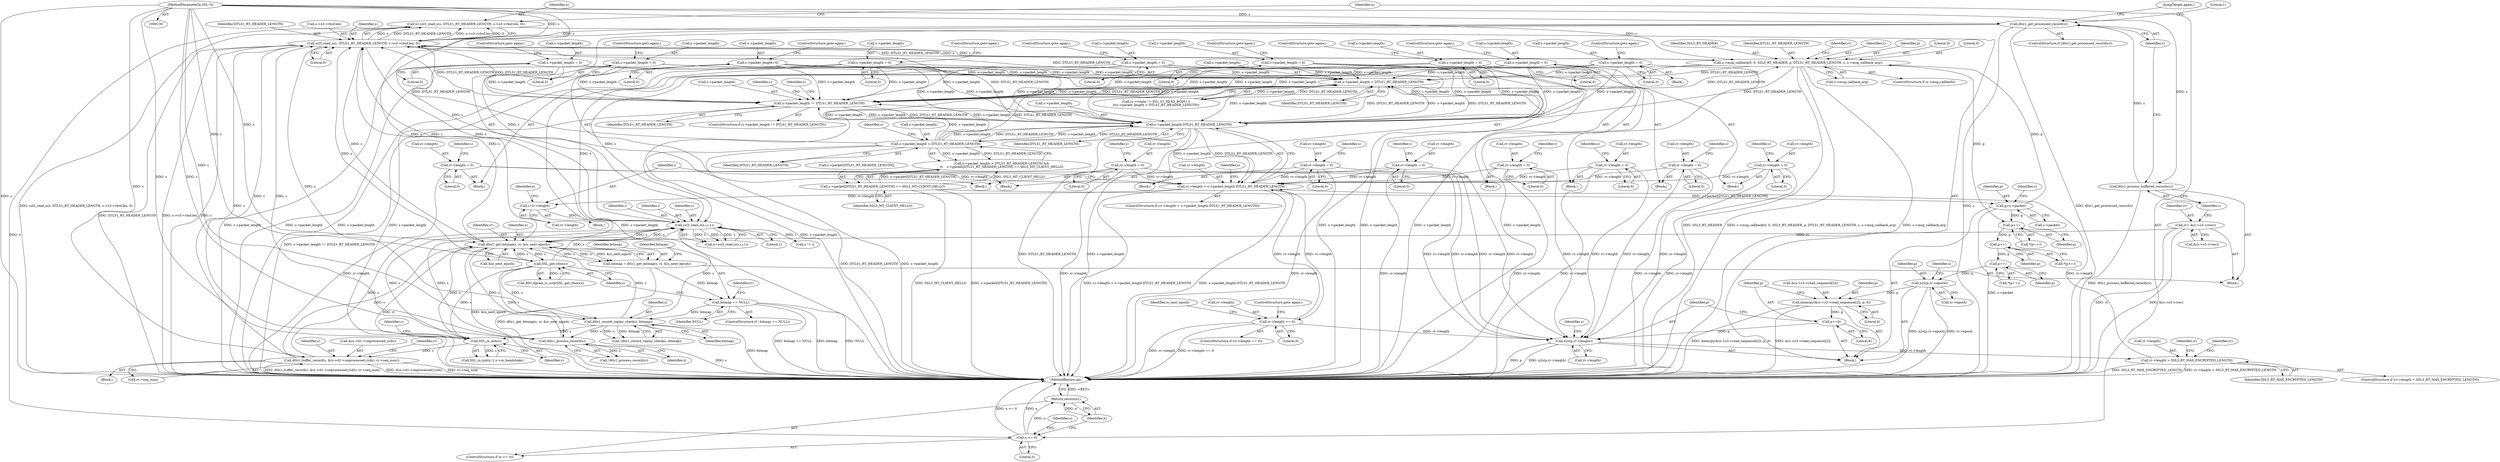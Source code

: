 digraph "1_openssl_103b171d8fc282ef435f8de9afbf7782e312961f_0@API" {
"1000174" [label="(Call,n=ssl3_read_n(s, DTLS1_RT_HEADER_LENGTH, s->s3->rbuf.len, 0))"];
"1000176" [label="(Call,ssl3_read_n(s, DTLS1_RT_HEADER_LENGTH, s->s3->rbuf.len, 0))"];
"1000360" [label="(Call,ssl3_read_n(s,i,i,1))"];
"1000156" [label="(Call,dtls1_get_processed_record(s))"];
"1000153" [label="(Call,dtls1_process_buffered_records(s))"];
"1000131" [label="(MethodParameterIn,SSL *s)"];
"1000220" [label="(Call,s->msg_callback(0, 0, SSL3_RT_HEADER, p, DTLS1_RT_HEADER_LENGTH, s, s->msg_callback_arg))"];
"1000211" [label="(Call,p=s->packet)"];
"1000436" [label="(Call,s->packet[DTLS1_RT_HEADER_LENGTH] == SSL3_MT_CLIENT_HELLO)"];
"1000194" [label="(Call,s->packet_length != DTLS1_RT_HEADER_LENGTH)"];
"1000375" [label="(Call,s->packet_length = 0)"];
"1000200" [label="(Call,s->packet_length = 0)"];
"1000168" [label="(Call,s->packet_length < DTLS1_RT_HEADER_LENGTH)"];
"1000347" [label="(Call,s->packet_length-DTLS1_RT_HEADER_LENGTH)"];
"1000431" [label="(Call,s->packet_length > DTLS1_RT_HEADER_LENGTH)"];
"1000500" [label="(Call,s->packet_length = 0)"];
"1000296" [label="(Call,s->packet_length = 0)"];
"1000516" [label="(Call,s->packet_length = 0)"];
"1000453" [label="(Call,s->packet_length=0)"];
"1000336" [label="(Call,s->packet_length = 0)"];
"1000403" [label="(Call,s->packet_length = 0)"];
"1000318" [label="(Call,s->packet_length = 0)"];
"1000472" [label="(Call,SSL_in_init(s))"];
"1000412" [label="(Call,SSL_get_rbio(s))"];
"1000388" [label="(Call,dtls1_get_bitmap(s, rr, &is_next_epoch))"];
"1000484" [label="(Call,dtls1_buffer_record(s, &(s->d1->unprocessed_rcds), rr->seq_num))"];
"1000508" [label="(Call,dtls1_process_record(s))"];
"1000444" [label="(Call,dtls1_record_replay_check(s, bitmap))"];
"1000394" [label="(Call,bitmap == NULL)"];
"1000386" [label="(Call,bitmap = dtls1_get_bitmap(s, rr, &is_next_epoch))"];
"1000145" [label="(Call,rr= &(s->s3->rrec))"];
"1000353" [label="(Call,i=rr->length)"];
"1000343" [label="(Call,rr->length > s->packet_length-DTLS1_RT_HEADER_LENGTH)"];
"1000325" [label="(Call,rr->length > SSL3_RT_MAX_ENCRYPTED_LENGTH)"];
"1000273" [label="(Call,n2s(p,rr->length))"];
"1000270" [label="(Call,p+=6)"];
"1000259" [label="(Call,memcpy(&(s->s3->read_sequence[2]), p, 6))"];
"1000254" [label="(Call,n2s(p,rr->epoch))"];
"1000245" [label="(Call,p++)"];
"1000240" [label="(Call,p++)"];
"1000235" [label="(Call,p++)"];
"1000460" [label="(Call,rr->length == 0)"];
"1000291" [label="(Call,rr->length = 0)"];
"1000495" [label="(Call,rr->length = 0)"];
"1000331" [label="(Call,rr->length = 0)"];
"1000448" [label="(Call,rr->length = 0)"];
"1000511" [label="(Call,rr->length = 0)"];
"1000313" [label="(Call,rr->length = 0)"];
"1000398" [label="(Call,rr->length = 0)"];
"1000370" [label="(Call,rr->length = 0)"];
"1000188" [label="(Call,n <= 0)"];
"1000191" [label="(Return,return(n);)"];
"1000292" [label="(Call,rr->length)"];
"1000509" [label="(Identifier,s)"];
"1000326" [label="(Call,rr->length)"];
"1000467" [label="(Identifier,is_next_epoch)"];
"1000486" [label="(Call,&(s->d1->unprocessed_rcds))"];
"1000445" [label="(Identifier,s)"];
"1000464" [label="(Literal,0)"];
"1000220" [label="(Call,s->msg_callback(0, 0, SSL3_RT_HEADER, p, DTLS1_RT_HEADER_LENGTH, s, s->msg_callback_arg))"];
"1000362" [label="(Identifier,i)"];
"1000186" [label="(Literal,0)"];
"1000314" [label="(Call,rr->length)"];
"1000232" [label="(Identifier,rr)"];
"1000273" [label="(Call,n2s(p,rr->length))"];
"1000212" [label="(Identifier,p)"];
"1000386" [label="(Call,bitmap = dtls1_get_bitmap(s, rr, &is_next_epoch))"];
"1000270" [label="(Call,p+=6)"];
"1000380" [label="(ControlStructure,goto again;)"];
"1000301" [label="(ControlStructure,goto again;)"];
"1000213" [label="(Call,s->packet)"];
"1000505" [label="(ControlStructure,goto again;)"];
"1000156" [label="(Call,dtls1_get_processed_record(s))"];
"1000468" [label="(Block,)"];
"1000290" [label="(Block,)"];
"1000271" [label="(Identifier,p)"];
"1000390" [label="(Identifier,rr)"];
"1000404" [label="(Call,s->packet_length)"];
"1000211" [label="(Call,p=s->packet)"];
"1000146" [label="(Identifier,rr)"];
"1000460" [label="(Call,rr->length == 0)"];
"1000178" [label="(Identifier,DTLS1_RT_HEADER_LENGTH)"];
"1000511" [label="(Call,rr->length = 0)"];
"1000240" [label="(Call,p++)"];
"1000402" [label="(Literal,0)"];
"1000461" [label="(Call,rr->length)"];
"1000344" [label="(Call,rr->length)"];
"1000162" [label="(Call,(s->rstate != SSL_ST_READ_BODY) ||\n\t\t(s->packet_length < DTLS1_RT_HEADER_LENGTH))"];
"1000275" [label="(Call,rr->length)"];
"1000241" [label="(Identifier,p)"];
"1000454" [label="(Call,s->packet_length)"];
"1000195" [label="(Call,s->packet_length)"];
"1000154" [label="(Identifier,s)"];
"1000179" [label="(Call,s->s3->rbuf.len)"];
"1000176" [label="(Call,ssl3_read_n(s, DTLS1_RT_HEADER_LENGTH, s->s3->rbuf.len, 0))"];
"1000510" [label="(Block,)"];
"1000132" [label="(Block,)"];
"1000313" [label="(Call,rr->length = 0)"];
"1000447" [label="(Block,)"];
"1000145" [label="(Call,rr= &(s->s3->rrec))"];
"1000234" [label="(Call,*(p++))"];
"1000431" [label="(Call,s->packet_length > DTLS1_RT_HEADER_LENGTH)"];
"1000484" [label="(Call,dtls1_buffer_record(s, &(s->d1->unprocessed_rcds), rr->seq_num))"];
"1000395" [label="(Identifier,bitmap)"];
"1000379" [label="(Literal,0)"];
"1000352" [label="(Block,)"];
"1000236" [label="(Identifier,p)"];
"1000227" [label="(Call,s->msg_callback_arg)"];
"1000325" [label="(Call,rr->length > SSL3_RT_MAX_ENCRYPTED_LENGTH)"];
"1000512" [label="(Call,rr->length)"];
"1000319" [label="(Call,s->packet_length)"];
"1000495" [label="(Call,rr->length = 0)"];
"1000473" [label="(Identifier,s)"];
"1000335" [label="(Literal,0)"];
"1000177" [label="(Identifier,s)"];
"1000446" [label="(Identifier,bitmap)"];
"1000297" [label="(Call,s->packet_length)"];
"1000291" [label="(Call,rr->length = 0)"];
"1000331" [label="(Call,rr->length = 0)"];
"1000398" [label="(Call,rr->length = 0)"];
"1000256" [label="(Call,rr->epoch)"];
"1000483" [label="(Block,)"];
"1000496" [label="(Call,rr->length)"];
"1000371" [label="(Call,rr->length)"];
"1000205" [label="(ControlStructure,goto again;)"];
"1000458" [label="(ControlStructure,goto again;)"];
"1000323" [label="(ControlStructure,goto again;)"];
"1000443" [label="(Call,!dtls1_record_replay_check(s, bitmap))"];
"1000189" [label="(Identifier,n)"];
"1000453" [label="(Call,s->packet_length=0)"];
"1000520" [label="(Literal,0)"];
"1000340" [label="(Literal,0)"];
"1000432" [label="(Call,s->packet_length)"];
"1000457" [label="(Literal,0)"];
"1000160" [label="(JumpTarget,again:)"];
"1000216" [label="(ControlStructure,if (s->msg_callback))"];
"1000169" [label="(Call,s->packet_length)"];
"1000492" [label="(Call,rr->seq_num)"];
"1000200" [label="(Call,s->packet_length = 0)"];
"1000264" [label="(Identifier,s)"];
"1000245" [label="(Call,p++)"];
"1000375" [label="(Call,s->packet_length = 0)"];
"1000452" [label="(Literal,0)"];
"1000341" [label="(ControlStructure,goto again;)"];
"1000168" [label="(Call,s->packet_length < DTLS1_RT_HEADER_LENGTH)"];
"1000407" [label="(Literal,0)"];
"1000400" [label="(Identifier,rr)"];
"1000244" [label="(Call,*(p++))"];
"1000383" [label="(Identifier,s)"];
"1000272" [label="(Literal,6)"];
"1000226" [label="(Identifier,s)"];
"1000343" [label="(Call,rr->length > s->packet_length-DTLS1_RT_HEADER_LENGTH)"];
"1000192" [label="(Identifier,n)"];
"1000260" [label="(Call,&(s->s3->read_sequence[2]))"];
"1000361" [label="(Identifier,s)"];
"1000405" [label="(Identifier,s)"];
"1000521" [label="(ControlStructure,goto again;)"];
"1000351" [label="(Identifier,DTLS1_RT_HEADER_LENGTH)"];
"1000318" [label="(Call,s->packet_length = 0)"];
"1000296" [label="(Call,s->packet_length = 0)"];
"1000444" [label="(Call,dtls1_record_replay_check(s, bitmap))"];
"1000436" [label="(Call,s->packet[DTLS1_RT_HEADER_LENGTH] == SSL3_MT_CLIENT_HELLO)"];
"1000348" [label="(Call,s->packet_length)"];
"1000497" [label="(Identifier,rr)"];
"1000387" [label="(Identifier,bitmap)"];
"1000175" [label="(Identifier,n)"];
"1000370" [label="(Call,rr->length = 0)"];
"1000224" [label="(Identifier,p)"];
"1000437" [label="(Call,s->packet[DTLS1_RT_HEADER_LENGTH])"];
"1000330" [label="(Block,)"];
"1000345" [label="(Identifier,rr)"];
"1000475" [label="(Identifier,s)"];
"1000281" [label="(Identifier,s)"];
"1000360" [label="(Call,ssl3_read_n(s,i,i,1))"];
"1000222" [label="(Literal,0)"];
"1000517" [label="(Call,s->packet_length)"];
"1000448" [label="(Call,rr->length = 0)"];
"1000155" [label="(ControlStructure,if (dtls1_get_processed_record(s)))"];
"1000157" [label="(Identifier,s)"];
"1000204" [label="(Literal,0)"];
"1000485" [label="(Identifier,s)"];
"1000190" [label="(Literal,0)"];
"1000359" [label="(Identifier,n)"];
"1000337" [label="(Call,s->packet_length)"];
"1000465" [label="(ControlStructure,goto again;)"];
"1000449" [label="(Call,rr->length)"];
"1000147" [label="(Call,&(s->s3->rrec))"];
"1000354" [label="(Identifier,i)"];
"1000393" [label="(ControlStructure,if ( bitmap == NULL))"];
"1000376" [label="(Call,s->packet_length)"];
"1000320" [label="(Identifier,s)"];
"1000153" [label="(Call,dtls1_process_buffered_records(s))"];
"1000300" [label="(Literal,0)"];
"1000131" [label="(MethodParameterIn,SSL *s)"];
"1000347" [label="(Call,s->packet_length-DTLS1_RT_HEADER_LENGTH)"];
"1000329" [label="(Identifier,SSL3_RT_MAX_ENCRYPTED_LENGTH)"];
"1000269" [label="(Literal,6)"];
"1000338" [label="(Identifier,s)"];
"1000507" [label="(Call,!dtls1_process_record(s))"];
"1000268" [label="(Identifier,p)"];
"1000358" [label="(Call,n=ssl3_read_n(s,i,i,1))"];
"1000408" [label="(ControlStructure,goto again;)"];
"1000274" [label="(Identifier,p)"];
"1000174" [label="(Call,n=ssl3_read_n(s, DTLS1_RT_HEADER_LENGTH, s->s3->rbuf.len, 0))"];
"1000516" [label="(Call,s->packet_length = 0)"];
"1000524" [label="(MethodReturn,int)"];
"1000317" [label="(Literal,0)"];
"1000336" [label="(Call,s->packet_length = 0)"];
"1000394" [label="(Call,bitmap == NULL)"];
"1000259" [label="(Call,memcpy(&(s->s3->read_sequence[2]), p, 6))"];
"1000208" [label="(Identifier,s)"];
"1000403" [label="(Call,s->packet_length = 0)"];
"1000389" [label="(Identifier,s)"];
"1000342" [label="(ControlStructure,if (rr->length > s->packet_length-DTLS1_RT_HEADER_LENGTH))"];
"1000515" [label="(Literal,0)"];
"1000324" [label="(ControlStructure,if (rr->length > SSL3_RT_MAX_ENCRYPTED_LENGTH))"];
"1000369" [label="(Block,)"];
"1000364" [label="(Literal,1)"];
"1000254" [label="(Call,n2s(p,rr->epoch))"];
"1000439" [label="(Identifier,s)"];
"1000388" [label="(Call,dtls1_get_bitmap(s, rr, &is_next_epoch))"];
"1000188" [label="(Call,n <= 0)"];
"1000198" [label="(Identifier,DTLS1_RT_HEADER_LENGTH)"];
"1000413" [label="(Identifier,s)"];
"1000196" [label="(Identifier,s)"];
"1000355" [label="(Call,rr->length)"];
"1000374" [label="(Literal,0)"];
"1000500" [label="(Call,s->packet_length = 0)"];
"1000221" [label="(Literal,0)"];
"1000246" [label="(Identifier,p)"];
"1000411" [label="(Call,BIO_dgram_is_sctp(SSL_get_rbio(s)))"];
"1000191" [label="(Return,return(n);)"];
"1000223" [label="(Identifier,SSL3_RT_HEADER)"];
"1000194" [label="(Call,s->packet_length != DTLS1_RT_HEADER_LENGTH)"];
"1000332" [label="(Call,rr->length)"];
"1000225" [label="(Identifier,DTLS1_RT_HEADER_LENGTH)"];
"1000518" [label="(Identifier,s)"];
"1000295" [label="(Literal,0)"];
"1000499" [label="(Literal,0)"];
"1000502" [label="(Identifier,s)"];
"1000504" [label="(Literal,0)"];
"1000471" [label="(Call,SSL_in_init(s) || s->in_handshake)"];
"1000353" [label="(Call,i=rr->length)"];
"1000298" [label="(Identifier,s)"];
"1000312" [label="(Block,)"];
"1000391" [label="(Call,&is_next_epoch)"];
"1000501" [label="(Call,s->packet_length)"];
"1000396" [label="(Identifier,NULL)"];
"1000472" [label="(Call,SSL_in_init(s))"];
"1000508" [label="(Call,dtls1_process_record(s))"];
"1000159" [label="(Literal,1)"];
"1000187" [label="(ControlStructure,if (n <= 0))"];
"1000377" [label="(Identifier,s)"];
"1000255" [label="(Identifier,p)"];
"1000322" [label="(Literal,0)"];
"1000235" [label="(Call,p++)"];
"1000397" [label="(Block,)"];
"1000202" [label="(Identifier,s)"];
"1000399" [label="(Call,rr->length)"];
"1000201" [label="(Call,s->packet_length)"];
"1000430" [label="(Call,s->packet_length > DTLS1_RT_HEADER_LENGTH &&\n\t\t    s->packet[DTLS1_RT_HEADER_LENGTH] == SSL3_MT_CLIENT_HELLO)"];
"1000412" [label="(Call,SSL_get_rbio(s))"];
"1000455" [label="(Identifier,s)"];
"1000173" [label="(Block,)"];
"1000218" [label="(Identifier,s)"];
"1000333" [label="(Identifier,rr)"];
"1000459" [label="(ControlStructure,if (rr->length == 0))"];
"1000442" [label="(Identifier,SSL3_MT_CLIENT_HELLO)"];
"1000172" [label="(Identifier,DTLS1_RT_HEADER_LENGTH)"];
"1000199" [label="(Block,)"];
"1000363" [label="(Identifier,i)"];
"1000193" [label="(ControlStructure,if (s->packet_length != DTLS1_RT_HEADER_LENGTH))"];
"1000435" [label="(Identifier,DTLS1_RT_HEADER_LENGTH)"];
"1000239" [label="(Call,*(p++))"];
"1000366" [label="(Call,n != i)"];
"1000174" -> "1000173"  [label="AST: "];
"1000174" -> "1000176"  [label="CFG: "];
"1000175" -> "1000174"  [label="AST: "];
"1000176" -> "1000174"  [label="AST: "];
"1000189" -> "1000174"  [label="CFG: "];
"1000174" -> "1000524"  [label="DDG: ssl3_read_n(s, DTLS1_RT_HEADER_LENGTH, s->s3->rbuf.len, 0)"];
"1000176" -> "1000174"  [label="DDG: s"];
"1000176" -> "1000174"  [label="DDG: DTLS1_RT_HEADER_LENGTH"];
"1000176" -> "1000174"  [label="DDG: s->s3->rbuf.len"];
"1000176" -> "1000174"  [label="DDG: 0"];
"1000174" -> "1000188"  [label="DDG: n"];
"1000176" -> "1000186"  [label="CFG: "];
"1000177" -> "1000176"  [label="AST: "];
"1000178" -> "1000176"  [label="AST: "];
"1000179" -> "1000176"  [label="AST: "];
"1000186" -> "1000176"  [label="AST: "];
"1000176" -> "1000524"  [label="DDG: DTLS1_RT_HEADER_LENGTH"];
"1000176" -> "1000524"  [label="DDG: s->s3->rbuf.len"];
"1000176" -> "1000524"  [label="DDG: s"];
"1000360" -> "1000176"  [label="DDG: s"];
"1000156" -> "1000176"  [label="DDG: s"];
"1000220" -> "1000176"  [label="DDG: s"];
"1000220" -> "1000176"  [label="DDG: DTLS1_RT_HEADER_LENGTH"];
"1000472" -> "1000176"  [label="DDG: s"];
"1000484" -> "1000176"  [label="DDG: s"];
"1000508" -> "1000176"  [label="DDG: s"];
"1000388" -> "1000176"  [label="DDG: s"];
"1000412" -> "1000176"  [label="DDG: s"];
"1000444" -> "1000176"  [label="DDG: s"];
"1000131" -> "1000176"  [label="DDG: s"];
"1000347" -> "1000176"  [label="DDG: DTLS1_RT_HEADER_LENGTH"];
"1000431" -> "1000176"  [label="DDG: DTLS1_RT_HEADER_LENGTH"];
"1000194" -> "1000176"  [label="DDG: DTLS1_RT_HEADER_LENGTH"];
"1000168" -> "1000176"  [label="DDG: DTLS1_RT_HEADER_LENGTH"];
"1000176" -> "1000194"  [label="DDG: DTLS1_RT_HEADER_LENGTH"];
"1000176" -> "1000220"  [label="DDG: s"];
"1000176" -> "1000360"  [label="DDG: s"];
"1000176" -> "1000388"  [label="DDG: s"];
"1000360" -> "1000358"  [label="AST: "];
"1000360" -> "1000364"  [label="CFG: "];
"1000361" -> "1000360"  [label="AST: "];
"1000362" -> "1000360"  [label="AST: "];
"1000363" -> "1000360"  [label="AST: "];
"1000364" -> "1000360"  [label="AST: "];
"1000358" -> "1000360"  [label="CFG: "];
"1000360" -> "1000358"  [label="DDG: s"];
"1000360" -> "1000358"  [label="DDG: i"];
"1000360" -> "1000358"  [label="DDG: 1"];
"1000156" -> "1000360"  [label="DDG: s"];
"1000220" -> "1000360"  [label="DDG: s"];
"1000472" -> "1000360"  [label="DDG: s"];
"1000484" -> "1000360"  [label="DDG: s"];
"1000508" -> "1000360"  [label="DDG: s"];
"1000388" -> "1000360"  [label="DDG: s"];
"1000412" -> "1000360"  [label="DDG: s"];
"1000444" -> "1000360"  [label="DDG: s"];
"1000131" -> "1000360"  [label="DDG: s"];
"1000353" -> "1000360"  [label="DDG: i"];
"1000360" -> "1000366"  [label="DDG: i"];
"1000360" -> "1000388"  [label="DDG: s"];
"1000156" -> "1000155"  [label="AST: "];
"1000156" -> "1000157"  [label="CFG: "];
"1000157" -> "1000156"  [label="AST: "];
"1000159" -> "1000156"  [label="CFG: "];
"1000160" -> "1000156"  [label="CFG: "];
"1000156" -> "1000524"  [label="DDG: s"];
"1000156" -> "1000524"  [label="DDG: dtls1_get_processed_record(s)"];
"1000153" -> "1000156"  [label="DDG: s"];
"1000131" -> "1000156"  [label="DDG: s"];
"1000156" -> "1000388"  [label="DDG: s"];
"1000153" -> "1000132"  [label="AST: "];
"1000153" -> "1000154"  [label="CFG: "];
"1000154" -> "1000153"  [label="AST: "];
"1000157" -> "1000153"  [label="CFG: "];
"1000153" -> "1000524"  [label="DDG: dtls1_process_buffered_records(s)"];
"1000131" -> "1000153"  [label="DDG: s"];
"1000131" -> "1000130"  [label="AST: "];
"1000131" -> "1000524"  [label="DDG: s"];
"1000131" -> "1000220"  [label="DDG: s"];
"1000131" -> "1000388"  [label="DDG: s"];
"1000131" -> "1000412"  [label="DDG: s"];
"1000131" -> "1000444"  [label="DDG: s"];
"1000131" -> "1000472"  [label="DDG: s"];
"1000131" -> "1000484"  [label="DDG: s"];
"1000131" -> "1000508"  [label="DDG: s"];
"1000220" -> "1000216"  [label="AST: "];
"1000220" -> "1000227"  [label="CFG: "];
"1000221" -> "1000220"  [label="AST: "];
"1000222" -> "1000220"  [label="AST: "];
"1000223" -> "1000220"  [label="AST: "];
"1000224" -> "1000220"  [label="AST: "];
"1000225" -> "1000220"  [label="AST: "];
"1000226" -> "1000220"  [label="AST: "];
"1000227" -> "1000220"  [label="AST: "];
"1000232" -> "1000220"  [label="CFG: "];
"1000220" -> "1000524"  [label="DDG: s->msg_callback_arg"];
"1000220" -> "1000524"  [label="DDG: SSL3_RT_HEADER"];
"1000220" -> "1000524"  [label="DDG: s->msg_callback(0, 0, SSL3_RT_HEADER, p, DTLS1_RT_HEADER_LENGTH, s, s->msg_callback_arg)"];
"1000220" -> "1000168"  [label="DDG: DTLS1_RT_HEADER_LENGTH"];
"1000211" -> "1000220"  [label="DDG: p"];
"1000194" -> "1000220"  [label="DDG: DTLS1_RT_HEADER_LENGTH"];
"1000220" -> "1000235"  [label="DDG: p"];
"1000220" -> "1000347"  [label="DDG: DTLS1_RT_HEADER_LENGTH"];
"1000220" -> "1000388"  [label="DDG: s"];
"1000211" -> "1000173"  [label="AST: "];
"1000211" -> "1000213"  [label="CFG: "];
"1000212" -> "1000211"  [label="AST: "];
"1000213" -> "1000211"  [label="AST: "];
"1000218" -> "1000211"  [label="CFG: "];
"1000211" -> "1000524"  [label="DDG: s->packet"];
"1000436" -> "1000211"  [label="DDG: s->packet[DTLS1_RT_HEADER_LENGTH]"];
"1000211" -> "1000235"  [label="DDG: p"];
"1000436" -> "1000430"  [label="AST: "];
"1000436" -> "1000442"  [label="CFG: "];
"1000437" -> "1000436"  [label="AST: "];
"1000442" -> "1000436"  [label="AST: "];
"1000430" -> "1000436"  [label="CFG: "];
"1000436" -> "1000524"  [label="DDG: SSL3_MT_CLIENT_HELLO"];
"1000436" -> "1000524"  [label="DDG: s->packet[DTLS1_RT_HEADER_LENGTH]"];
"1000436" -> "1000430"  [label="DDG: s->packet[DTLS1_RT_HEADER_LENGTH]"];
"1000436" -> "1000430"  [label="DDG: SSL3_MT_CLIENT_HELLO"];
"1000194" -> "1000193"  [label="AST: "];
"1000194" -> "1000198"  [label="CFG: "];
"1000195" -> "1000194"  [label="AST: "];
"1000198" -> "1000194"  [label="AST: "];
"1000202" -> "1000194"  [label="CFG: "];
"1000208" -> "1000194"  [label="CFG: "];
"1000194" -> "1000524"  [label="DDG: s->packet_length != DTLS1_RT_HEADER_LENGTH"];
"1000194" -> "1000168"  [label="DDG: DTLS1_RT_HEADER_LENGTH"];
"1000375" -> "1000194"  [label="DDG: s->packet_length"];
"1000200" -> "1000194"  [label="DDG: s->packet_length"];
"1000168" -> "1000194"  [label="DDG: s->packet_length"];
"1000347" -> "1000194"  [label="DDG: s->packet_length"];
"1000431" -> "1000194"  [label="DDG: s->packet_length"];
"1000500" -> "1000194"  [label="DDG: s->packet_length"];
"1000296" -> "1000194"  [label="DDG: s->packet_length"];
"1000516" -> "1000194"  [label="DDG: s->packet_length"];
"1000453" -> "1000194"  [label="DDG: s->packet_length"];
"1000336" -> "1000194"  [label="DDG: s->packet_length"];
"1000403" -> "1000194"  [label="DDG: s->packet_length"];
"1000318" -> "1000194"  [label="DDG: s->packet_length"];
"1000194" -> "1000347"  [label="DDG: s->packet_length"];
"1000194" -> "1000347"  [label="DDG: DTLS1_RT_HEADER_LENGTH"];
"1000375" -> "1000369"  [label="AST: "];
"1000375" -> "1000379"  [label="CFG: "];
"1000376" -> "1000375"  [label="AST: "];
"1000379" -> "1000375"  [label="AST: "];
"1000380" -> "1000375"  [label="CFG: "];
"1000375" -> "1000524"  [label="DDG: s->packet_length"];
"1000375" -> "1000168"  [label="DDG: s->packet_length"];
"1000375" -> "1000347"  [label="DDG: s->packet_length"];
"1000200" -> "1000199"  [label="AST: "];
"1000200" -> "1000204"  [label="CFG: "];
"1000201" -> "1000200"  [label="AST: "];
"1000204" -> "1000200"  [label="AST: "];
"1000205" -> "1000200"  [label="CFG: "];
"1000200" -> "1000524"  [label="DDG: s->packet_length"];
"1000200" -> "1000168"  [label="DDG: s->packet_length"];
"1000200" -> "1000347"  [label="DDG: s->packet_length"];
"1000168" -> "1000162"  [label="AST: "];
"1000168" -> "1000172"  [label="CFG: "];
"1000169" -> "1000168"  [label="AST: "];
"1000172" -> "1000168"  [label="AST: "];
"1000162" -> "1000168"  [label="CFG: "];
"1000168" -> "1000524"  [label="DDG: s->packet_length"];
"1000168" -> "1000162"  [label="DDG: s->packet_length"];
"1000168" -> "1000162"  [label="DDG: DTLS1_RT_HEADER_LENGTH"];
"1000347" -> "1000168"  [label="DDG: s->packet_length"];
"1000347" -> "1000168"  [label="DDG: DTLS1_RT_HEADER_LENGTH"];
"1000431" -> "1000168"  [label="DDG: s->packet_length"];
"1000431" -> "1000168"  [label="DDG: DTLS1_RT_HEADER_LENGTH"];
"1000500" -> "1000168"  [label="DDG: s->packet_length"];
"1000296" -> "1000168"  [label="DDG: s->packet_length"];
"1000516" -> "1000168"  [label="DDG: s->packet_length"];
"1000453" -> "1000168"  [label="DDG: s->packet_length"];
"1000336" -> "1000168"  [label="DDG: s->packet_length"];
"1000403" -> "1000168"  [label="DDG: s->packet_length"];
"1000318" -> "1000168"  [label="DDG: s->packet_length"];
"1000168" -> "1000347"  [label="DDG: s->packet_length"];
"1000168" -> "1000347"  [label="DDG: DTLS1_RT_HEADER_LENGTH"];
"1000347" -> "1000343"  [label="AST: "];
"1000347" -> "1000351"  [label="CFG: "];
"1000348" -> "1000347"  [label="AST: "];
"1000351" -> "1000347"  [label="AST: "];
"1000343" -> "1000347"  [label="CFG: "];
"1000347" -> "1000524"  [label="DDG: DTLS1_RT_HEADER_LENGTH"];
"1000347" -> "1000524"  [label="DDG: s->packet_length"];
"1000347" -> "1000343"  [label="DDG: s->packet_length"];
"1000347" -> "1000343"  [label="DDG: DTLS1_RT_HEADER_LENGTH"];
"1000431" -> "1000347"  [label="DDG: s->packet_length"];
"1000431" -> "1000347"  [label="DDG: DTLS1_RT_HEADER_LENGTH"];
"1000500" -> "1000347"  [label="DDG: s->packet_length"];
"1000296" -> "1000347"  [label="DDG: s->packet_length"];
"1000516" -> "1000347"  [label="DDG: s->packet_length"];
"1000453" -> "1000347"  [label="DDG: s->packet_length"];
"1000336" -> "1000347"  [label="DDG: s->packet_length"];
"1000403" -> "1000347"  [label="DDG: s->packet_length"];
"1000318" -> "1000347"  [label="DDG: s->packet_length"];
"1000347" -> "1000431"  [label="DDG: s->packet_length"];
"1000347" -> "1000431"  [label="DDG: DTLS1_RT_HEADER_LENGTH"];
"1000431" -> "1000430"  [label="AST: "];
"1000431" -> "1000435"  [label="CFG: "];
"1000432" -> "1000431"  [label="AST: "];
"1000435" -> "1000431"  [label="AST: "];
"1000439" -> "1000431"  [label="CFG: "];
"1000430" -> "1000431"  [label="CFG: "];
"1000431" -> "1000524"  [label="DDG: s->packet_length"];
"1000431" -> "1000524"  [label="DDG: DTLS1_RT_HEADER_LENGTH"];
"1000431" -> "1000430"  [label="DDG: s->packet_length"];
"1000431" -> "1000430"  [label="DDG: DTLS1_RT_HEADER_LENGTH"];
"1000500" -> "1000468"  [label="AST: "];
"1000500" -> "1000504"  [label="CFG: "];
"1000501" -> "1000500"  [label="AST: "];
"1000504" -> "1000500"  [label="AST: "];
"1000505" -> "1000500"  [label="CFG: "];
"1000500" -> "1000524"  [label="DDG: s->packet_length"];
"1000296" -> "1000290"  [label="AST: "];
"1000296" -> "1000300"  [label="CFG: "];
"1000297" -> "1000296"  [label="AST: "];
"1000300" -> "1000296"  [label="AST: "];
"1000301" -> "1000296"  [label="CFG: "];
"1000296" -> "1000524"  [label="DDG: s->packet_length"];
"1000516" -> "1000510"  [label="AST: "];
"1000516" -> "1000520"  [label="CFG: "];
"1000517" -> "1000516"  [label="AST: "];
"1000520" -> "1000516"  [label="AST: "];
"1000521" -> "1000516"  [label="CFG: "];
"1000516" -> "1000524"  [label="DDG: s->packet_length"];
"1000453" -> "1000447"  [label="AST: "];
"1000453" -> "1000457"  [label="CFG: "];
"1000454" -> "1000453"  [label="AST: "];
"1000457" -> "1000453"  [label="AST: "];
"1000458" -> "1000453"  [label="CFG: "];
"1000453" -> "1000524"  [label="DDG: s->packet_length"];
"1000336" -> "1000330"  [label="AST: "];
"1000336" -> "1000340"  [label="CFG: "];
"1000337" -> "1000336"  [label="AST: "];
"1000340" -> "1000336"  [label="AST: "];
"1000341" -> "1000336"  [label="CFG: "];
"1000336" -> "1000524"  [label="DDG: s->packet_length"];
"1000403" -> "1000397"  [label="AST: "];
"1000403" -> "1000407"  [label="CFG: "];
"1000404" -> "1000403"  [label="AST: "];
"1000407" -> "1000403"  [label="AST: "];
"1000408" -> "1000403"  [label="CFG: "];
"1000403" -> "1000524"  [label="DDG: s->packet_length"];
"1000318" -> "1000312"  [label="AST: "];
"1000318" -> "1000322"  [label="CFG: "];
"1000319" -> "1000318"  [label="AST: "];
"1000322" -> "1000318"  [label="AST: "];
"1000323" -> "1000318"  [label="CFG: "];
"1000318" -> "1000524"  [label="DDG: s->packet_length"];
"1000472" -> "1000471"  [label="AST: "];
"1000472" -> "1000473"  [label="CFG: "];
"1000473" -> "1000472"  [label="AST: "];
"1000475" -> "1000472"  [label="CFG: "];
"1000471" -> "1000472"  [label="CFG: "];
"1000472" -> "1000388"  [label="DDG: s"];
"1000472" -> "1000471"  [label="DDG: s"];
"1000412" -> "1000472"  [label="DDG: s"];
"1000444" -> "1000472"  [label="DDG: s"];
"1000472" -> "1000484"  [label="DDG: s"];
"1000412" -> "1000411"  [label="AST: "];
"1000412" -> "1000413"  [label="CFG: "];
"1000413" -> "1000412"  [label="AST: "];
"1000411" -> "1000412"  [label="CFG: "];
"1000412" -> "1000388"  [label="DDG: s"];
"1000412" -> "1000411"  [label="DDG: s"];
"1000388" -> "1000412"  [label="DDG: s"];
"1000412" -> "1000444"  [label="DDG: s"];
"1000412" -> "1000508"  [label="DDG: s"];
"1000388" -> "1000386"  [label="AST: "];
"1000388" -> "1000391"  [label="CFG: "];
"1000389" -> "1000388"  [label="AST: "];
"1000390" -> "1000388"  [label="AST: "];
"1000391" -> "1000388"  [label="AST: "];
"1000386" -> "1000388"  [label="CFG: "];
"1000388" -> "1000524"  [label="DDG: rr"];
"1000388" -> "1000524"  [label="DDG: &is_next_epoch"];
"1000388" -> "1000386"  [label="DDG: s"];
"1000388" -> "1000386"  [label="DDG: rr"];
"1000388" -> "1000386"  [label="DDG: &is_next_epoch"];
"1000484" -> "1000388"  [label="DDG: s"];
"1000508" -> "1000388"  [label="DDG: s"];
"1000444" -> "1000388"  [label="DDG: s"];
"1000145" -> "1000388"  [label="DDG: rr"];
"1000484" -> "1000483"  [label="AST: "];
"1000484" -> "1000492"  [label="CFG: "];
"1000485" -> "1000484"  [label="AST: "];
"1000486" -> "1000484"  [label="AST: "];
"1000492" -> "1000484"  [label="AST: "];
"1000497" -> "1000484"  [label="CFG: "];
"1000484" -> "1000524"  [label="DDG: &(s->d1->unprocessed_rcds)"];
"1000484" -> "1000524"  [label="DDG: rr->seq_num"];
"1000484" -> "1000524"  [label="DDG: dtls1_buffer_record(s, &(s->d1->unprocessed_rcds), rr->seq_num)"];
"1000508" -> "1000507"  [label="AST: "];
"1000508" -> "1000509"  [label="CFG: "];
"1000509" -> "1000508"  [label="AST: "];
"1000507" -> "1000508"  [label="CFG: "];
"1000508" -> "1000524"  [label="DDG: s"];
"1000508" -> "1000507"  [label="DDG: s"];
"1000444" -> "1000508"  [label="DDG: s"];
"1000444" -> "1000443"  [label="AST: "];
"1000444" -> "1000446"  [label="CFG: "];
"1000445" -> "1000444"  [label="AST: "];
"1000446" -> "1000444"  [label="AST: "];
"1000443" -> "1000444"  [label="CFG: "];
"1000444" -> "1000524"  [label="DDG: bitmap"];
"1000444" -> "1000443"  [label="DDG: s"];
"1000444" -> "1000443"  [label="DDG: bitmap"];
"1000394" -> "1000444"  [label="DDG: bitmap"];
"1000394" -> "1000393"  [label="AST: "];
"1000394" -> "1000396"  [label="CFG: "];
"1000395" -> "1000394"  [label="AST: "];
"1000396" -> "1000394"  [label="AST: "];
"1000400" -> "1000394"  [label="CFG: "];
"1000413" -> "1000394"  [label="CFG: "];
"1000394" -> "1000524"  [label="DDG: NULL"];
"1000394" -> "1000524"  [label="DDG: bitmap == NULL"];
"1000394" -> "1000524"  [label="DDG: bitmap"];
"1000386" -> "1000394"  [label="DDG: bitmap"];
"1000386" -> "1000132"  [label="AST: "];
"1000387" -> "1000386"  [label="AST: "];
"1000395" -> "1000386"  [label="CFG: "];
"1000386" -> "1000524"  [label="DDG: dtls1_get_bitmap(s, rr, &is_next_epoch)"];
"1000145" -> "1000132"  [label="AST: "];
"1000145" -> "1000147"  [label="CFG: "];
"1000146" -> "1000145"  [label="AST: "];
"1000147" -> "1000145"  [label="AST: "];
"1000154" -> "1000145"  [label="CFG: "];
"1000145" -> "1000524"  [label="DDG: rr"];
"1000145" -> "1000524"  [label="DDG: &(s->s3->rrec)"];
"1000353" -> "1000352"  [label="AST: "];
"1000353" -> "1000355"  [label="CFG: "];
"1000354" -> "1000353"  [label="AST: "];
"1000355" -> "1000353"  [label="AST: "];
"1000359" -> "1000353"  [label="CFG: "];
"1000343" -> "1000353"  [label="DDG: rr->length"];
"1000343" -> "1000342"  [label="AST: "];
"1000344" -> "1000343"  [label="AST: "];
"1000354" -> "1000343"  [label="CFG: "];
"1000383" -> "1000343"  [label="CFG: "];
"1000343" -> "1000524"  [label="DDG: rr->length > s->packet_length-DTLS1_RT_HEADER_LENGTH"];
"1000343" -> "1000524"  [label="DDG: s->packet_length-DTLS1_RT_HEADER_LENGTH"];
"1000325" -> "1000343"  [label="DDG: rr->length"];
"1000460" -> "1000343"  [label="DDG: rr->length"];
"1000291" -> "1000343"  [label="DDG: rr->length"];
"1000495" -> "1000343"  [label="DDG: rr->length"];
"1000331" -> "1000343"  [label="DDG: rr->length"];
"1000448" -> "1000343"  [label="DDG: rr->length"];
"1000511" -> "1000343"  [label="DDG: rr->length"];
"1000313" -> "1000343"  [label="DDG: rr->length"];
"1000398" -> "1000343"  [label="DDG: rr->length"];
"1000370" -> "1000343"  [label="DDG: rr->length"];
"1000343" -> "1000460"  [label="DDG: rr->length"];
"1000325" -> "1000324"  [label="AST: "];
"1000325" -> "1000329"  [label="CFG: "];
"1000326" -> "1000325"  [label="AST: "];
"1000329" -> "1000325"  [label="AST: "];
"1000333" -> "1000325"  [label="CFG: "];
"1000345" -> "1000325"  [label="CFG: "];
"1000325" -> "1000524"  [label="DDG: SSL3_RT_MAX_ENCRYPTED_LENGTH"];
"1000325" -> "1000524"  [label="DDG: rr->length > SSL3_RT_MAX_ENCRYPTED_LENGTH"];
"1000273" -> "1000325"  [label="DDG: rr->length"];
"1000273" -> "1000173"  [label="AST: "];
"1000273" -> "1000275"  [label="CFG: "];
"1000274" -> "1000273"  [label="AST: "];
"1000275" -> "1000273"  [label="AST: "];
"1000281" -> "1000273"  [label="CFG: "];
"1000273" -> "1000524"  [label="DDG: p"];
"1000273" -> "1000524"  [label="DDG: n2s(p,rr->length)"];
"1000270" -> "1000273"  [label="DDG: p"];
"1000460" -> "1000273"  [label="DDG: rr->length"];
"1000291" -> "1000273"  [label="DDG: rr->length"];
"1000495" -> "1000273"  [label="DDG: rr->length"];
"1000331" -> "1000273"  [label="DDG: rr->length"];
"1000448" -> "1000273"  [label="DDG: rr->length"];
"1000511" -> "1000273"  [label="DDG: rr->length"];
"1000313" -> "1000273"  [label="DDG: rr->length"];
"1000398" -> "1000273"  [label="DDG: rr->length"];
"1000370" -> "1000273"  [label="DDG: rr->length"];
"1000270" -> "1000173"  [label="AST: "];
"1000270" -> "1000272"  [label="CFG: "];
"1000271" -> "1000270"  [label="AST: "];
"1000272" -> "1000270"  [label="AST: "];
"1000274" -> "1000270"  [label="CFG: "];
"1000259" -> "1000270"  [label="DDG: p"];
"1000259" -> "1000173"  [label="AST: "];
"1000259" -> "1000269"  [label="CFG: "];
"1000260" -> "1000259"  [label="AST: "];
"1000268" -> "1000259"  [label="AST: "];
"1000269" -> "1000259"  [label="AST: "];
"1000271" -> "1000259"  [label="CFG: "];
"1000259" -> "1000524"  [label="DDG: memcpy(&(s->s3->read_sequence[2]), p, 6)"];
"1000259" -> "1000524"  [label="DDG: &(s->s3->read_sequence[2])"];
"1000254" -> "1000259"  [label="DDG: p"];
"1000254" -> "1000173"  [label="AST: "];
"1000254" -> "1000256"  [label="CFG: "];
"1000255" -> "1000254"  [label="AST: "];
"1000256" -> "1000254"  [label="AST: "];
"1000264" -> "1000254"  [label="CFG: "];
"1000254" -> "1000524"  [label="DDG: n2s(p,rr->epoch)"];
"1000254" -> "1000524"  [label="DDG: rr->epoch"];
"1000245" -> "1000254"  [label="DDG: p"];
"1000245" -> "1000244"  [label="AST: "];
"1000245" -> "1000246"  [label="CFG: "];
"1000246" -> "1000245"  [label="AST: "];
"1000244" -> "1000245"  [label="CFG: "];
"1000240" -> "1000245"  [label="DDG: p"];
"1000240" -> "1000239"  [label="AST: "];
"1000240" -> "1000241"  [label="CFG: "];
"1000241" -> "1000240"  [label="AST: "];
"1000239" -> "1000240"  [label="CFG: "];
"1000235" -> "1000240"  [label="DDG: p"];
"1000235" -> "1000234"  [label="AST: "];
"1000235" -> "1000236"  [label="CFG: "];
"1000236" -> "1000235"  [label="AST: "];
"1000234" -> "1000235"  [label="CFG: "];
"1000460" -> "1000459"  [label="AST: "];
"1000460" -> "1000464"  [label="CFG: "];
"1000461" -> "1000460"  [label="AST: "];
"1000464" -> "1000460"  [label="AST: "];
"1000465" -> "1000460"  [label="CFG: "];
"1000467" -> "1000460"  [label="CFG: "];
"1000460" -> "1000524"  [label="DDG: rr->length"];
"1000460" -> "1000524"  [label="DDG: rr->length == 0"];
"1000291" -> "1000290"  [label="AST: "];
"1000291" -> "1000295"  [label="CFG: "];
"1000292" -> "1000291"  [label="AST: "];
"1000295" -> "1000291"  [label="AST: "];
"1000298" -> "1000291"  [label="CFG: "];
"1000291" -> "1000524"  [label="DDG: rr->length"];
"1000495" -> "1000468"  [label="AST: "];
"1000495" -> "1000499"  [label="CFG: "];
"1000496" -> "1000495"  [label="AST: "];
"1000499" -> "1000495"  [label="AST: "];
"1000502" -> "1000495"  [label="CFG: "];
"1000495" -> "1000524"  [label="DDG: rr->length"];
"1000331" -> "1000330"  [label="AST: "];
"1000331" -> "1000335"  [label="CFG: "];
"1000332" -> "1000331"  [label="AST: "];
"1000335" -> "1000331"  [label="AST: "];
"1000338" -> "1000331"  [label="CFG: "];
"1000331" -> "1000524"  [label="DDG: rr->length"];
"1000448" -> "1000447"  [label="AST: "];
"1000448" -> "1000452"  [label="CFG: "];
"1000449" -> "1000448"  [label="AST: "];
"1000452" -> "1000448"  [label="AST: "];
"1000455" -> "1000448"  [label="CFG: "];
"1000448" -> "1000524"  [label="DDG: rr->length"];
"1000511" -> "1000510"  [label="AST: "];
"1000511" -> "1000515"  [label="CFG: "];
"1000512" -> "1000511"  [label="AST: "];
"1000515" -> "1000511"  [label="AST: "];
"1000518" -> "1000511"  [label="CFG: "];
"1000511" -> "1000524"  [label="DDG: rr->length"];
"1000313" -> "1000312"  [label="AST: "];
"1000313" -> "1000317"  [label="CFG: "];
"1000314" -> "1000313"  [label="AST: "];
"1000317" -> "1000313"  [label="AST: "];
"1000320" -> "1000313"  [label="CFG: "];
"1000313" -> "1000524"  [label="DDG: rr->length"];
"1000398" -> "1000397"  [label="AST: "];
"1000398" -> "1000402"  [label="CFG: "];
"1000399" -> "1000398"  [label="AST: "];
"1000402" -> "1000398"  [label="AST: "];
"1000405" -> "1000398"  [label="CFG: "];
"1000398" -> "1000524"  [label="DDG: rr->length"];
"1000370" -> "1000369"  [label="AST: "];
"1000370" -> "1000374"  [label="CFG: "];
"1000371" -> "1000370"  [label="AST: "];
"1000374" -> "1000370"  [label="AST: "];
"1000377" -> "1000370"  [label="CFG: "];
"1000370" -> "1000524"  [label="DDG: rr->length"];
"1000188" -> "1000187"  [label="AST: "];
"1000188" -> "1000190"  [label="CFG: "];
"1000189" -> "1000188"  [label="AST: "];
"1000190" -> "1000188"  [label="AST: "];
"1000192" -> "1000188"  [label="CFG: "];
"1000196" -> "1000188"  [label="CFG: "];
"1000188" -> "1000524"  [label="DDG: n <= 0"];
"1000188" -> "1000524"  [label="DDG: n"];
"1000188" -> "1000191"  [label="DDG: n"];
"1000191" -> "1000187"  [label="AST: "];
"1000191" -> "1000192"  [label="CFG: "];
"1000192" -> "1000191"  [label="AST: "];
"1000524" -> "1000191"  [label="CFG: "];
"1000191" -> "1000524"  [label="DDG: <RET>"];
"1000192" -> "1000191"  [label="DDG: n"];
}
